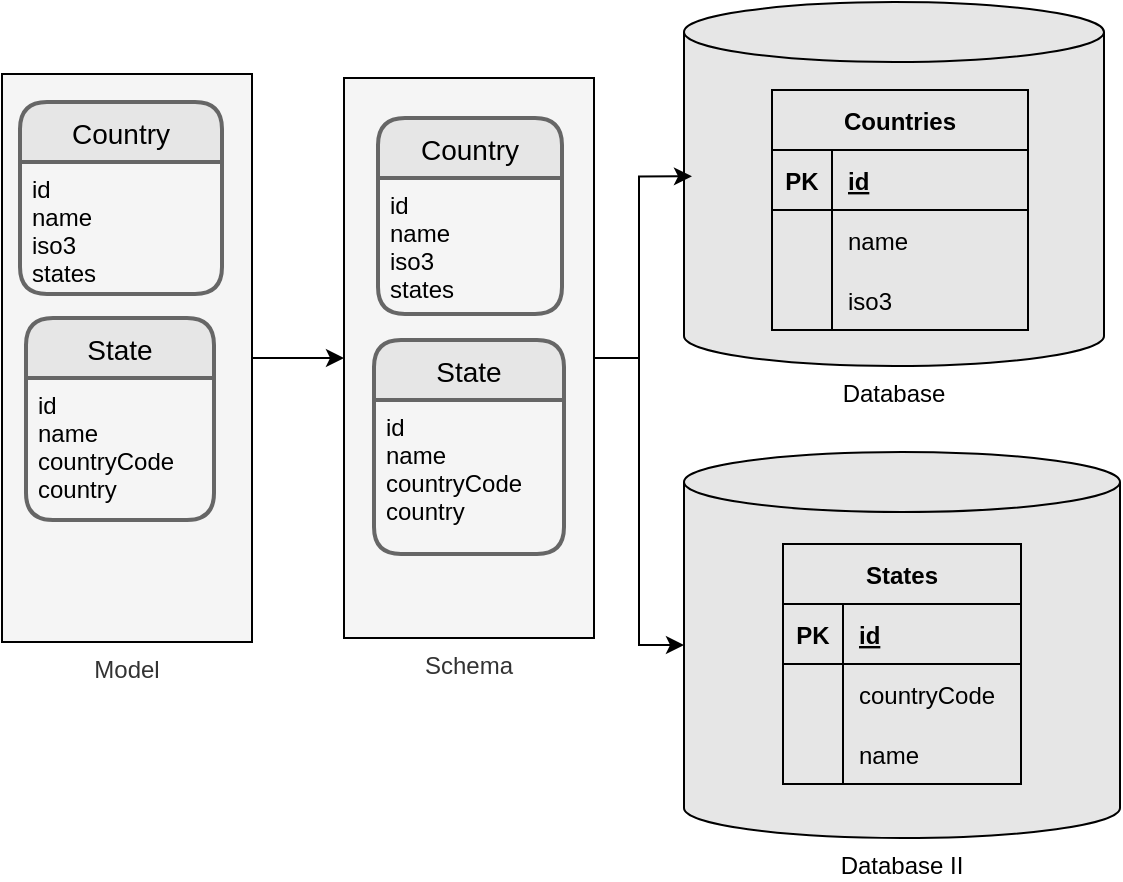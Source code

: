 <mxfile>
    <diagram id="_qm1-AJe0AePabwUvn4U" name="Page-1">
        <mxGraphModel dx="1035" dy="679" grid="0" gridSize="10" guides="1" tooltips="1" connect="1" arrows="1" fold="1" page="1" pageScale="1" pageWidth="583" pageHeight="413" background="#ffffff" math="0" shadow="0">
            <root>
                <object label="" id="0">
                    <mxCell/>
                </object>
                <mxCell id="1" parent="0"/>
                <mxCell id="125" style="edgeStyle=orthogonalEdgeStyle;rounded=0;orthogonalLoop=1;jettySize=auto;html=1;entryX=0;entryY=0.5;entryDx=0;entryDy=0;fontColor=#000000;strokeColor=#000000;" parent="1" source="72" target="120" edge="1">
                    <mxGeometry relative="1" as="geometry"/>
                </mxCell>
                <mxCell id="72" value="Model" style="rounded=0;whiteSpace=wrap;html=1;labelBackgroundColor=none;sketch=0;fillColor=#f5f5f5;fontColor=#333333;strokeColor=#000000;labelPosition=center;verticalLabelPosition=bottom;align=center;verticalAlign=top;" parent="1" vertex="1">
                    <mxGeometry x="15" y="53" width="125" height="284" as="geometry"/>
                </mxCell>
                <mxCell id="89" value="Database" style="shape=cylinder3;whiteSpace=wrap;html=1;boundedLbl=1;backgroundOutline=1;size=15;fillColor=#E6E6E6;strokeColor=#000000;labelPosition=center;verticalLabelPosition=bottom;align=center;verticalAlign=top;fontColor=#000000;" parent="1" vertex="1">
                    <mxGeometry x="356" y="17" width="210" height="182" as="geometry"/>
                </mxCell>
                <mxCell id="90" value="Country" style="swimlane;childLayout=stackLayout;horizontal=1;startSize=30;horizontalStack=0;rounded=1;fontSize=14;fontStyle=0;strokeWidth=2;resizeParent=0;resizeLast=1;shadow=0;dashed=0;align=center;fontColor=#000000;fillColor=#E6E6E6;strokeColor=#666666;" parent="1" vertex="1">
                    <mxGeometry x="24" y="67" width="101" height="96" as="geometry"/>
                </mxCell>
                <mxCell id="91" value="id&#10;name&#10;iso3&#10;states" style="align=left;strokeColor=none;fillColor=none;spacingLeft=4;fontSize=12;verticalAlign=top;resizable=0;rotatable=0;part=1;fontColor=#000000;" parent="90" vertex="1">
                    <mxGeometry y="30" width="101" height="66" as="geometry"/>
                </mxCell>
                <mxCell id="92" value="State" style="swimlane;childLayout=stackLayout;horizontal=1;startSize=30;horizontalStack=0;rounded=1;fontSize=14;fontStyle=0;strokeWidth=2;resizeParent=0;resizeLast=1;shadow=0;dashed=0;align=center;fontColor=#000000;fillColor=#E6E6E6;strokeColor=#666666;" parent="1" vertex="1">
                    <mxGeometry x="27" y="175" width="94" height="101" as="geometry"/>
                </mxCell>
                <mxCell id="93" value="id&#10;name&#10;countryCode&#10;country" style="align=left;strokeColor=none;fillColor=none;spacingLeft=4;fontSize=12;verticalAlign=top;resizable=0;rotatable=0;part=1;fontColor=#000000;" parent="92" vertex="1">
                    <mxGeometry y="30" width="94" height="71" as="geometry"/>
                </mxCell>
                <object label="Countries" id="94">
                    <mxCell style="shape=table;startSize=30;container=1;collapsible=1;childLayout=tableLayout;fixedRows=1;rowLines=0;fontStyle=1;align=center;resizeLast=1;fontColor=#000000;strokeColor=#000000;fillColor=#E6E6E6;" parent="1" vertex="1">
                        <mxGeometry x="400" y="61" width="128" height="120" as="geometry"/>
                    </mxCell>
                </object>
                <mxCell id="95" value="" style="shape=partialRectangle;collapsible=0;dropTarget=0;pointerEvents=0;fillColor=none;top=0;left=0;bottom=1;right=0;points=[[0,0.5],[1,0.5]];portConstraint=eastwest;" parent="94" vertex="1">
                    <mxGeometry y="30" width="128" height="30" as="geometry"/>
                </mxCell>
                <mxCell id="96" value="PK" style="shape=partialRectangle;connectable=0;fillColor=none;top=0;left=0;bottom=0;right=0;fontStyle=1;overflow=hidden;fontColor=#000000;" parent="95" vertex="1">
                    <mxGeometry width="30" height="30" as="geometry"/>
                </mxCell>
                <mxCell id="97" value="id" style="shape=partialRectangle;connectable=0;fillColor=none;top=0;left=0;bottom=0;right=0;align=left;spacingLeft=6;fontStyle=5;overflow=hidden;fontColor=#000000;" parent="95" vertex="1">
                    <mxGeometry x="30" width="98" height="30" as="geometry"/>
                </mxCell>
                <mxCell id="98" value="" style="shape=partialRectangle;collapsible=0;dropTarget=0;pointerEvents=0;fillColor=none;top=0;left=0;bottom=0;right=0;points=[[0,0.5],[1,0.5]];portConstraint=eastwest;" parent="94" vertex="1">
                    <mxGeometry y="60" width="128" height="30" as="geometry"/>
                </mxCell>
                <mxCell id="99" value="" style="shape=partialRectangle;connectable=0;fillColor=none;top=0;left=0;bottom=0;right=0;editable=1;overflow=hidden;" parent="98" vertex="1">
                    <mxGeometry width="30" height="30" as="geometry"/>
                </mxCell>
                <mxCell id="100" value="name" style="shape=partialRectangle;connectable=0;fillColor=none;top=0;left=0;bottom=0;right=0;align=left;spacingLeft=6;overflow=hidden;fontColor=#000000;" parent="98" vertex="1">
                    <mxGeometry x="30" width="98" height="30" as="geometry"/>
                </mxCell>
                <mxCell id="169" value="" style="shape=partialRectangle;collapsible=0;dropTarget=0;pointerEvents=0;fillColor=none;top=0;left=0;bottom=0;right=0;points=[[0,0.5],[1,0.5]];portConstraint=eastwest;" vertex="1" parent="94">
                    <mxGeometry y="90" width="128" height="30" as="geometry"/>
                </mxCell>
                <mxCell id="170" value="" style="shape=partialRectangle;connectable=0;fillColor=none;top=0;left=0;bottom=0;right=0;editable=1;overflow=hidden;" vertex="1" parent="169">
                    <mxGeometry width="30" height="30" as="geometry"/>
                </mxCell>
                <mxCell id="171" value="iso3" style="shape=partialRectangle;connectable=0;fillColor=none;top=0;left=0;bottom=0;right=0;align=left;spacingLeft=6;overflow=hidden;fontColor=#000000;" vertex="1" parent="169">
                    <mxGeometry x="30" width="98" height="30" as="geometry"/>
                </mxCell>
                <mxCell id="126" style="edgeStyle=orthogonalEdgeStyle;rounded=0;orthogonalLoop=1;jettySize=auto;html=1;entryX=0.019;entryY=0.479;entryDx=0;entryDy=0;entryPerimeter=0;fontColor=#000000;strokeColor=#000000;" parent="1" source="120" target="89" edge="1">
                    <mxGeometry relative="1" as="geometry"/>
                </mxCell>
                <mxCell id="147" style="edgeStyle=orthogonalEdgeStyle;rounded=0;orthogonalLoop=1;jettySize=auto;html=1;entryX=0;entryY=0.5;entryDx=0;entryDy=0;entryPerimeter=0;strokeColor=#000000;" parent="1" source="120" target="128" edge="1">
                    <mxGeometry relative="1" as="geometry"/>
                </mxCell>
                <mxCell id="120" value="Schema" style="rounded=0;whiteSpace=wrap;html=1;labelBackgroundColor=none;sketch=0;fillColor=#f5f5f5;fontColor=#333333;strokeColor=#000000;labelPosition=center;verticalLabelPosition=bottom;align=center;verticalAlign=top;" parent="1" vertex="1">
                    <mxGeometry x="186" y="55" width="125" height="280" as="geometry"/>
                </mxCell>
                <mxCell id="121" value="Country" style="swimlane;childLayout=stackLayout;horizontal=1;startSize=30;horizontalStack=0;rounded=1;fontSize=14;fontStyle=0;strokeWidth=2;resizeParent=0;resizeLast=1;shadow=0;dashed=0;align=center;fontColor=#000000;fillColor=#E6E6E6;strokeColor=#666666;" parent="1" vertex="1">
                    <mxGeometry x="203" y="75" width="92" height="98" as="geometry"/>
                </mxCell>
                <mxCell id="122" value="id&#10;name&#10;iso3&#10;states" style="align=left;strokeColor=none;fillColor=none;spacingLeft=4;fontSize=12;verticalAlign=top;resizable=0;rotatable=0;part=1;fontColor=#000000;" parent="121" vertex="1">
                    <mxGeometry y="30" width="92" height="68" as="geometry"/>
                </mxCell>
                <mxCell id="123" value="State" style="swimlane;childLayout=stackLayout;horizontal=1;startSize=30;horizontalStack=0;rounded=1;fontSize=14;fontStyle=0;strokeWidth=2;resizeParent=0;resizeLast=1;shadow=0;dashed=0;align=center;fontColor=#000000;fillColor=#E6E6E6;strokeColor=#666666;" parent="1" vertex="1">
                    <mxGeometry x="201" y="186" width="95" height="107" as="geometry"/>
                </mxCell>
                <mxCell id="124" value="id&#10;name&#10;countryCode&#10;country" style="align=left;strokeColor=none;fillColor=none;spacingLeft=4;fontSize=12;verticalAlign=top;resizable=0;rotatable=0;part=1;fontColor=#000000;" parent="123" vertex="1">
                    <mxGeometry y="30" width="95" height="77" as="geometry"/>
                </mxCell>
                <mxCell id="128" value="Database II" style="shape=cylinder3;whiteSpace=wrap;html=1;boundedLbl=1;backgroundOutline=1;size=15;fillColor=#E6E6E6;strokeColor=#000000;labelPosition=center;verticalLabelPosition=bottom;align=center;verticalAlign=top;fontColor=#000000;" parent="1" vertex="1">
                    <mxGeometry x="356" y="242" width="218" height="193" as="geometry"/>
                </mxCell>
                <mxCell id="137" value="States" style="shape=table;startSize=30;container=1;collapsible=1;childLayout=tableLayout;fixedRows=1;rowLines=0;fontStyle=1;align=center;resizeLast=1;fontColor=#000000;strokeColor=#000000;fillColor=#E6E6E6;" parent="1" vertex="1">
                    <mxGeometry x="405.5" y="288" width="119" height="120" as="geometry"/>
                </mxCell>
                <mxCell id="138" value="" style="shape=partialRectangle;collapsible=0;dropTarget=0;pointerEvents=0;fillColor=none;top=0;left=0;bottom=1;right=0;points=[[0,0.5],[1,0.5]];portConstraint=eastwest;" parent="137" vertex="1">
                    <mxGeometry y="30" width="119" height="30" as="geometry"/>
                </mxCell>
                <mxCell id="139" value="PK" style="shape=partialRectangle;connectable=0;fillColor=none;top=0;left=0;bottom=0;right=0;fontStyle=1;overflow=hidden;fontColor=#000000;" parent="138" vertex="1">
                    <mxGeometry width="30" height="30" as="geometry"/>
                </mxCell>
                <mxCell id="140" value="id" style="shape=partialRectangle;connectable=0;fillColor=none;top=0;left=0;bottom=0;right=0;align=left;spacingLeft=6;fontStyle=5;overflow=hidden;fontColor=#000000;" parent="138" vertex="1">
                    <mxGeometry x="30" width="89" height="30" as="geometry"/>
                </mxCell>
                <mxCell id="141" value="" style="shape=partialRectangle;collapsible=0;dropTarget=0;pointerEvents=0;fillColor=none;top=0;left=0;bottom=0;right=0;points=[[0,0.5],[1,0.5]];portConstraint=eastwest;fontColor=#000000;" parent="137" vertex="1">
                    <mxGeometry y="60" width="119" height="30" as="geometry"/>
                </mxCell>
                <mxCell id="142" value="" style="shape=partialRectangle;connectable=0;fillColor=none;top=0;left=0;bottom=0;right=0;editable=1;overflow=hidden;fontColor=#000000;" parent="141" vertex="1">
                    <mxGeometry width="30" height="30" as="geometry"/>
                </mxCell>
                <mxCell id="143" value="countryCode" style="shape=partialRectangle;connectable=0;fillColor=none;top=0;left=0;bottom=0;right=0;align=left;spacingLeft=6;overflow=hidden;fontColor=#000000;" parent="141" vertex="1">
                    <mxGeometry x="30" width="89" height="30" as="geometry"/>
                </mxCell>
                <mxCell id="144" value="" style="shape=partialRectangle;collapsible=0;dropTarget=0;pointerEvents=0;fillColor=none;top=0;left=0;bottom=0;right=0;points=[[0,0.5],[1,0.5]];portConstraint=eastwest;" parent="137" vertex="1">
                    <mxGeometry y="90" width="119" height="30" as="geometry"/>
                </mxCell>
                <mxCell id="145" value="" style="shape=partialRectangle;connectable=0;fillColor=none;top=0;left=0;bottom=0;right=0;editable=1;overflow=hidden;" parent="144" vertex="1">
                    <mxGeometry width="30" height="30" as="geometry"/>
                </mxCell>
                <mxCell id="146" value="name" style="shape=partialRectangle;connectable=0;fillColor=none;top=0;left=0;bottom=0;right=0;align=left;spacingLeft=6;overflow=hidden;fontColor=#000000;" parent="144" vertex="1">
                    <mxGeometry x="30" width="89" height="30" as="geometry"/>
                </mxCell>
            </root>
        </mxGraphModel>
    </diagram>
</mxfile>